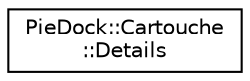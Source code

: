 digraph "Graphical Class Hierarchy"
{
  edge [fontname="Helvetica",fontsize="10",labelfontname="Helvetica",labelfontsize="10"];
  node [fontname="Helvetica",fontsize="10",shape=record];
  rankdir="LR";
  Node1 [label="PieDock::Cartouche\l::Details",height=0.2,width=0.4,color="black", fillcolor="white", style="filled",URL="$structPieDock_1_1Cartouche_1_1Details.html"];
}
